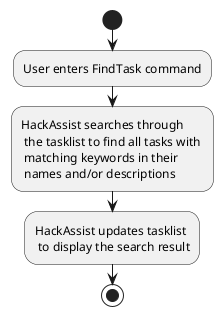 @startuml
start
:User enters FindTask command;
:HackAssist searches through \n the tasklist to find all tasks with \n matching keywords in their \n names and/or descriptions;
:HackAssist updates tasklist \n to display the search result;

stop
@enduml

